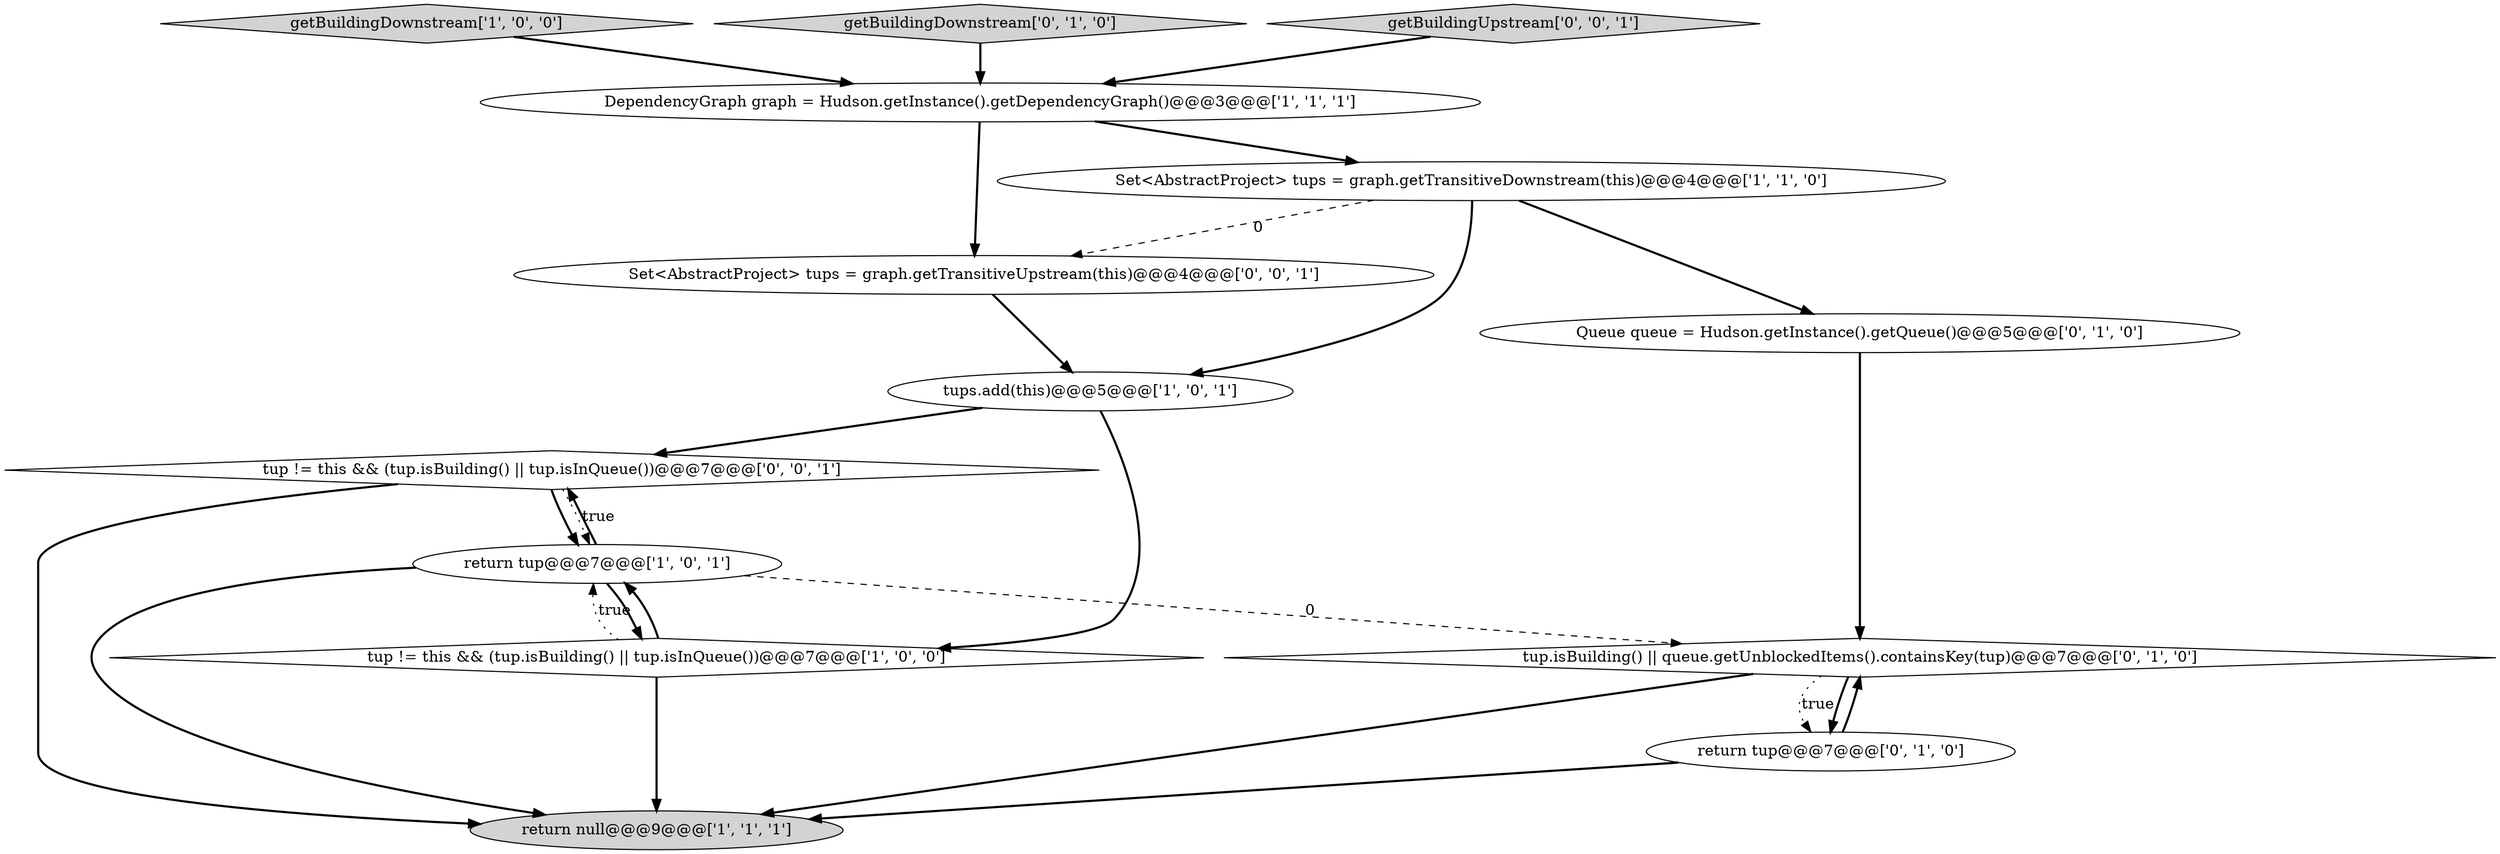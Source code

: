 digraph {
5 [style = filled, label = "getBuildingDownstream['1', '0', '0']", fillcolor = lightgray, shape = diamond image = "AAA0AAABBB1BBB"];
1 [style = filled, label = "tups.add(this)@@@5@@@['1', '0', '1']", fillcolor = white, shape = ellipse image = "AAA0AAABBB1BBB"];
6 [style = filled, label = "DependencyGraph graph = Hudson.getInstance().getDependencyGraph()@@@3@@@['1', '1', '1']", fillcolor = white, shape = ellipse image = "AAA0AAABBB1BBB"];
2 [style = filled, label = "return tup@@@7@@@['1', '0', '1']", fillcolor = white, shape = ellipse image = "AAA0AAABBB1BBB"];
10 [style = filled, label = "tup.isBuilding() || queue.getUnblockedItems().containsKey(tup)@@@7@@@['0', '1', '0']", fillcolor = white, shape = diamond image = "AAA1AAABBB2BBB"];
13 [style = filled, label = "tup != this && (tup.isBuilding() || tup.isInQueue())@@@7@@@['0', '0', '1']", fillcolor = white, shape = diamond image = "AAA0AAABBB3BBB"];
9 [style = filled, label = "Queue queue = Hudson.getInstance().getQueue()@@@5@@@['0', '1', '0']", fillcolor = white, shape = ellipse image = "AAA0AAABBB2BBB"];
4 [style = filled, label = "Set<AbstractProject> tups = graph.getTransitiveDownstream(this)@@@4@@@['1', '1', '0']", fillcolor = white, shape = ellipse image = "AAA0AAABBB1BBB"];
11 [style = filled, label = "Set<AbstractProject> tups = graph.getTransitiveUpstream(this)@@@4@@@['0', '0', '1']", fillcolor = white, shape = ellipse image = "AAA0AAABBB3BBB"];
8 [style = filled, label = "getBuildingDownstream['0', '1', '0']", fillcolor = lightgray, shape = diamond image = "AAA0AAABBB2BBB"];
0 [style = filled, label = "tup != this && (tup.isBuilding() || tup.isInQueue())@@@7@@@['1', '0', '0']", fillcolor = white, shape = diamond image = "AAA0AAABBB1BBB"];
7 [style = filled, label = "return tup@@@7@@@['0', '1', '0']", fillcolor = white, shape = ellipse image = "AAA0AAABBB2BBB"];
12 [style = filled, label = "getBuildingUpstream['0', '0', '1']", fillcolor = lightgray, shape = diamond image = "AAA0AAABBB3BBB"];
3 [style = filled, label = "return null@@@9@@@['1', '1', '1']", fillcolor = lightgray, shape = ellipse image = "AAA0AAABBB1BBB"];
0->2 [style = dotted, label="true"];
4->11 [style = dashed, label="0"];
6->4 [style = bold, label=""];
7->10 [style = bold, label=""];
1->0 [style = bold, label=""];
2->13 [style = bold, label=""];
6->11 [style = bold, label=""];
2->10 [style = dashed, label="0"];
11->1 [style = bold, label=""];
0->3 [style = bold, label=""];
8->6 [style = bold, label=""];
10->7 [style = dotted, label="true"];
10->3 [style = bold, label=""];
4->1 [style = bold, label=""];
2->3 [style = bold, label=""];
7->3 [style = bold, label=""];
10->7 [style = bold, label=""];
13->2 [style = dotted, label="true"];
4->9 [style = bold, label=""];
13->3 [style = bold, label=""];
2->0 [style = bold, label=""];
0->2 [style = bold, label=""];
13->2 [style = bold, label=""];
5->6 [style = bold, label=""];
12->6 [style = bold, label=""];
9->10 [style = bold, label=""];
1->13 [style = bold, label=""];
}
